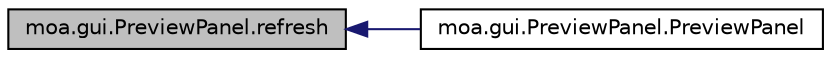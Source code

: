 digraph G
{
  edge [fontname="Helvetica",fontsize="10",labelfontname="Helvetica",labelfontsize="10"];
  node [fontname="Helvetica",fontsize="10",shape=record];
  rankdir=LR;
  Node1 [label="moa.gui.PreviewPanel.refresh",height=0.2,width=0.4,color="black", fillcolor="grey75", style="filled" fontcolor="black"];
  Node1 -> Node2 [dir=back,color="midnightblue",fontsize="10",style="solid",fontname="Helvetica"];
  Node2 [label="moa.gui.PreviewPanel.PreviewPanel",height=0.2,width=0.4,color="black", fillcolor="white", style="filled",URL="$classmoa_1_1gui_1_1PreviewPanel.html#ac32739773ae9c2173296b52bccc18302"];
}
